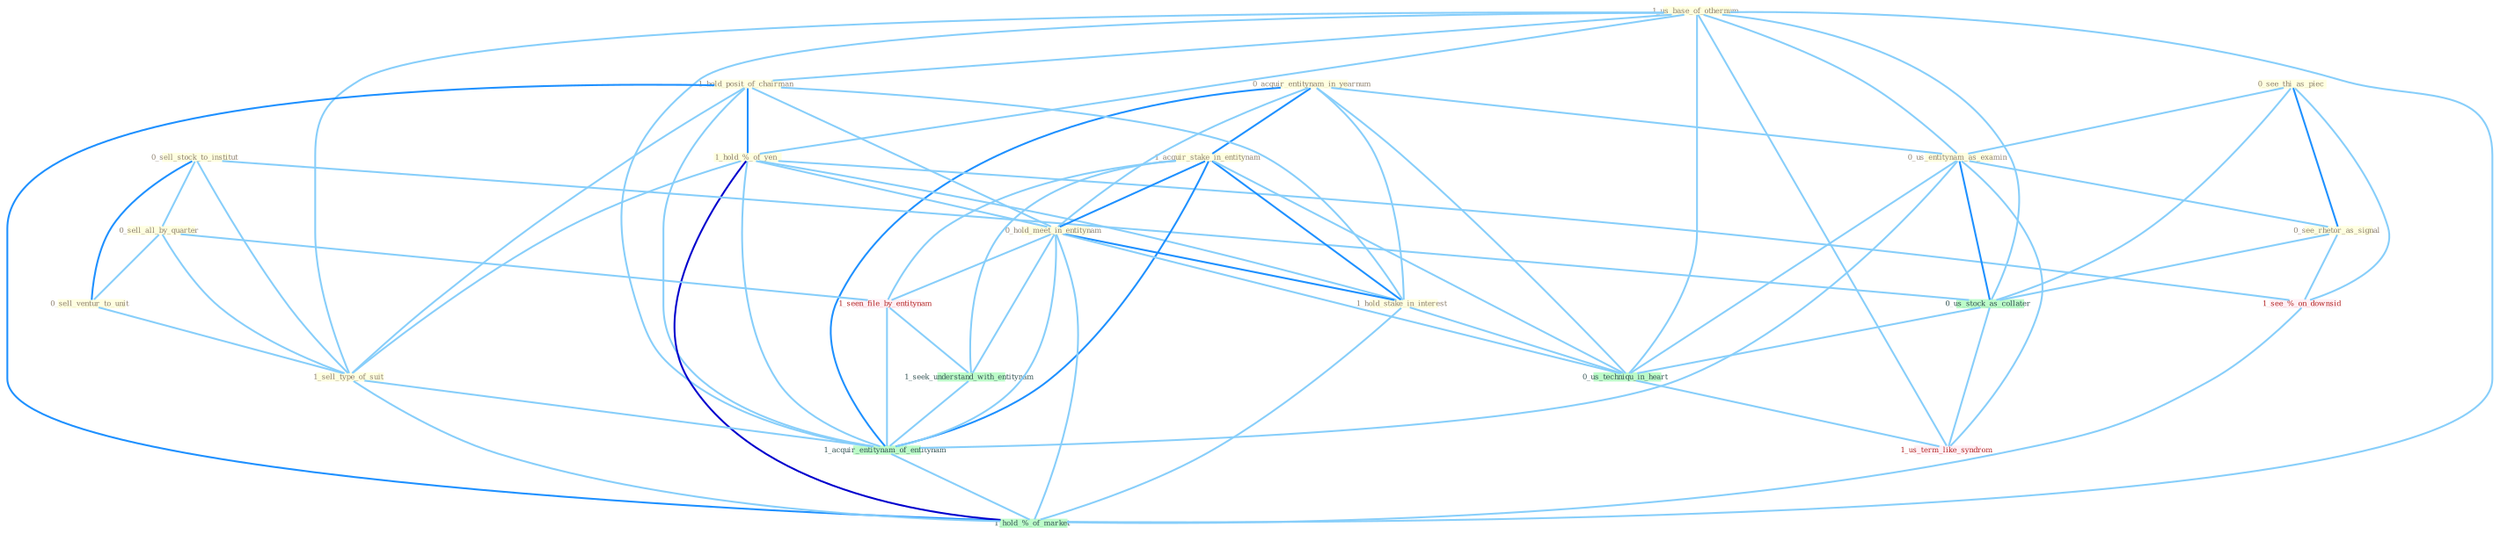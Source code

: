 Graph G{ 
    node
    [shape=polygon,style=filled,width=.5,height=.06,color="#BDFCC9",fixedsize=true,fontsize=4,
    fontcolor="#2f4f4f"];
    {node
    [color="#ffffe0", fontcolor="#8b7d6b"] "0_see_thi_as_piec " "1_us_base_of_othernum " "0_acquir_entitynam_in_yearnum " "1_hold_posit_of_chairman " "1_hold_%_of_yen " "0_sell_stock_to_institut " "1_acquir_stake_in_entitynam " "0_us_entitynam_as_examin " "0_see_rhetor_as_signal " "0_sell_all_by_quarter " "0_hold_meet_in_entitynam " "0_sell_ventur_to_unit " "1_sell_type_of_suit " "1_hold_stake_in_interest "}
{node [color="#fff0f5", fontcolor="#b22222"] "1_seen_file_by_entitynam " "1_see_%_on_downsid " "1_us_term_like_syndrom "}
edge [color="#B0E2FF"];

	"0_see_thi_as_piec " -- "0_us_entitynam_as_examin " [w="1", color="#87cefa" ];
	"0_see_thi_as_piec " -- "0_see_rhetor_as_signal " [w="2", color="#1e90ff" , len=0.8];
	"0_see_thi_as_piec " -- "0_us_stock_as_collater " [w="1", color="#87cefa" ];
	"0_see_thi_as_piec " -- "1_see_%_on_downsid " [w="1", color="#87cefa" ];
	"1_us_base_of_othernum " -- "1_hold_posit_of_chairman " [w="1", color="#87cefa" ];
	"1_us_base_of_othernum " -- "1_hold_%_of_yen " [w="1", color="#87cefa" ];
	"1_us_base_of_othernum " -- "0_us_entitynam_as_examin " [w="1", color="#87cefa" ];
	"1_us_base_of_othernum " -- "1_sell_type_of_suit " [w="1", color="#87cefa" ];
	"1_us_base_of_othernum " -- "0_us_stock_as_collater " [w="1", color="#87cefa" ];
	"1_us_base_of_othernum " -- "1_acquir_entitynam_of_entitynam " [w="1", color="#87cefa" ];
	"1_us_base_of_othernum " -- "0_us_techniqu_in_heart " [w="1", color="#87cefa" ];
	"1_us_base_of_othernum " -- "1_us_term_like_syndrom " [w="1", color="#87cefa" ];
	"1_us_base_of_othernum " -- "1_hold_%_of_market " [w="1", color="#87cefa" ];
	"0_acquir_entitynam_in_yearnum " -- "1_acquir_stake_in_entitynam " [w="2", color="#1e90ff" , len=0.8];
	"0_acquir_entitynam_in_yearnum " -- "0_us_entitynam_as_examin " [w="1", color="#87cefa" ];
	"0_acquir_entitynam_in_yearnum " -- "0_hold_meet_in_entitynam " [w="1", color="#87cefa" ];
	"0_acquir_entitynam_in_yearnum " -- "1_hold_stake_in_interest " [w="1", color="#87cefa" ];
	"0_acquir_entitynam_in_yearnum " -- "1_acquir_entitynam_of_entitynam " [w="2", color="#1e90ff" , len=0.8];
	"0_acquir_entitynam_in_yearnum " -- "0_us_techniqu_in_heart " [w="1", color="#87cefa" ];
	"1_hold_posit_of_chairman " -- "1_hold_%_of_yen " [w="2", color="#1e90ff" , len=0.8];
	"1_hold_posit_of_chairman " -- "0_hold_meet_in_entitynam " [w="1", color="#87cefa" ];
	"1_hold_posit_of_chairman " -- "1_sell_type_of_suit " [w="1", color="#87cefa" ];
	"1_hold_posit_of_chairman " -- "1_hold_stake_in_interest " [w="1", color="#87cefa" ];
	"1_hold_posit_of_chairman " -- "1_acquir_entitynam_of_entitynam " [w="1", color="#87cefa" ];
	"1_hold_posit_of_chairman " -- "1_hold_%_of_market " [w="2", color="#1e90ff" , len=0.8];
	"1_hold_%_of_yen " -- "0_hold_meet_in_entitynam " [w="1", color="#87cefa" ];
	"1_hold_%_of_yen " -- "1_sell_type_of_suit " [w="1", color="#87cefa" ];
	"1_hold_%_of_yen " -- "1_hold_stake_in_interest " [w="1", color="#87cefa" ];
	"1_hold_%_of_yen " -- "1_acquir_entitynam_of_entitynam " [w="1", color="#87cefa" ];
	"1_hold_%_of_yen " -- "1_see_%_on_downsid " [w="1", color="#87cefa" ];
	"1_hold_%_of_yen " -- "1_hold_%_of_market " [w="3", color="#0000cd" , len=0.6];
	"0_sell_stock_to_institut " -- "0_sell_all_by_quarter " [w="1", color="#87cefa" ];
	"0_sell_stock_to_institut " -- "0_sell_ventur_to_unit " [w="2", color="#1e90ff" , len=0.8];
	"0_sell_stock_to_institut " -- "1_sell_type_of_suit " [w="1", color="#87cefa" ];
	"0_sell_stock_to_institut " -- "0_us_stock_as_collater " [w="1", color="#87cefa" ];
	"1_acquir_stake_in_entitynam " -- "0_hold_meet_in_entitynam " [w="2", color="#1e90ff" , len=0.8];
	"1_acquir_stake_in_entitynam " -- "1_hold_stake_in_interest " [w="2", color="#1e90ff" , len=0.8];
	"1_acquir_stake_in_entitynam " -- "1_seen_file_by_entitynam " [w="1", color="#87cefa" ];
	"1_acquir_stake_in_entitynam " -- "1_seek_understand_with_entitynam " [w="1", color="#87cefa" ];
	"1_acquir_stake_in_entitynam " -- "1_acquir_entitynam_of_entitynam " [w="2", color="#1e90ff" , len=0.8];
	"1_acquir_stake_in_entitynam " -- "0_us_techniqu_in_heart " [w="1", color="#87cefa" ];
	"0_us_entitynam_as_examin " -- "0_see_rhetor_as_signal " [w="1", color="#87cefa" ];
	"0_us_entitynam_as_examin " -- "0_us_stock_as_collater " [w="2", color="#1e90ff" , len=0.8];
	"0_us_entitynam_as_examin " -- "1_acquir_entitynam_of_entitynam " [w="1", color="#87cefa" ];
	"0_us_entitynam_as_examin " -- "0_us_techniqu_in_heart " [w="1", color="#87cefa" ];
	"0_us_entitynam_as_examin " -- "1_us_term_like_syndrom " [w="1", color="#87cefa" ];
	"0_see_rhetor_as_signal " -- "0_us_stock_as_collater " [w="1", color="#87cefa" ];
	"0_see_rhetor_as_signal " -- "1_see_%_on_downsid " [w="1", color="#87cefa" ];
	"0_sell_all_by_quarter " -- "0_sell_ventur_to_unit " [w="1", color="#87cefa" ];
	"0_sell_all_by_quarter " -- "1_sell_type_of_suit " [w="1", color="#87cefa" ];
	"0_sell_all_by_quarter " -- "1_seen_file_by_entitynam " [w="1", color="#87cefa" ];
	"0_hold_meet_in_entitynam " -- "1_hold_stake_in_interest " [w="2", color="#1e90ff" , len=0.8];
	"0_hold_meet_in_entitynam " -- "1_seen_file_by_entitynam " [w="1", color="#87cefa" ];
	"0_hold_meet_in_entitynam " -- "1_seek_understand_with_entitynam " [w="1", color="#87cefa" ];
	"0_hold_meet_in_entitynam " -- "1_acquir_entitynam_of_entitynam " [w="1", color="#87cefa" ];
	"0_hold_meet_in_entitynam " -- "0_us_techniqu_in_heart " [w="1", color="#87cefa" ];
	"0_hold_meet_in_entitynam " -- "1_hold_%_of_market " [w="1", color="#87cefa" ];
	"0_sell_ventur_to_unit " -- "1_sell_type_of_suit " [w="1", color="#87cefa" ];
	"1_sell_type_of_suit " -- "1_acquir_entitynam_of_entitynam " [w="1", color="#87cefa" ];
	"1_sell_type_of_suit " -- "1_hold_%_of_market " [w="1", color="#87cefa" ];
	"1_hold_stake_in_interest " -- "0_us_techniqu_in_heart " [w="1", color="#87cefa" ];
	"1_hold_stake_in_interest " -- "1_hold_%_of_market " [w="1", color="#87cefa" ];
	"1_seen_file_by_entitynam " -- "1_seek_understand_with_entitynam " [w="1", color="#87cefa" ];
	"1_seen_file_by_entitynam " -- "1_acquir_entitynam_of_entitynam " [w="1", color="#87cefa" ];
	"0_us_stock_as_collater " -- "0_us_techniqu_in_heart " [w="1", color="#87cefa" ];
	"0_us_stock_as_collater " -- "1_us_term_like_syndrom " [w="1", color="#87cefa" ];
	"1_seek_understand_with_entitynam " -- "1_acquir_entitynam_of_entitynam " [w="1", color="#87cefa" ];
	"1_acquir_entitynam_of_entitynam " -- "1_hold_%_of_market " [w="1", color="#87cefa" ];
	"0_us_techniqu_in_heart " -- "1_us_term_like_syndrom " [w="1", color="#87cefa" ];
	"1_see_%_on_downsid " -- "1_hold_%_of_market " [w="1", color="#87cefa" ];
}